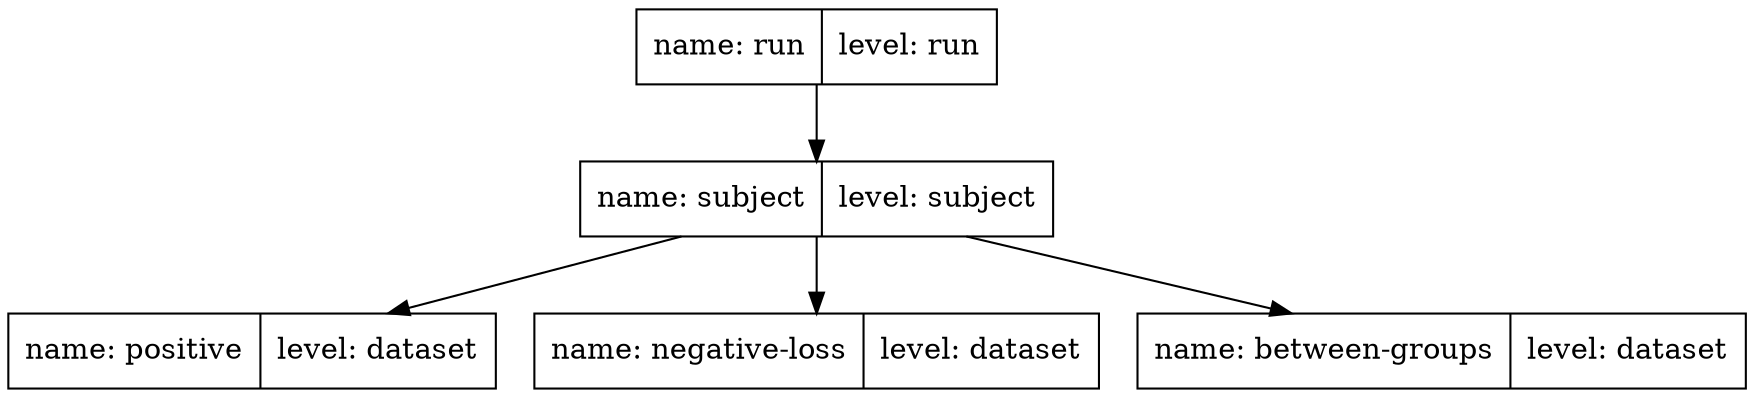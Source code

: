 // NARPS
digraph structs {
	node [shape=record]
	run [label="<f0> name: run|<f1> level: run"]
	subject [label="<f0> name: subject|<f1> level: subject"]
	positive [label="<f0> name: positive|<f1> level: dataset"]
	"negative-loss" [label="<f0> name: negative-loss|<f1> level: dataset"]
	"between-groups" [label="<f0> name: between-groups|<f1> level: dataset"]
	run -> subject
	subject -> positive
	subject -> "negative-loss"
	subject -> "between-groups"
}

